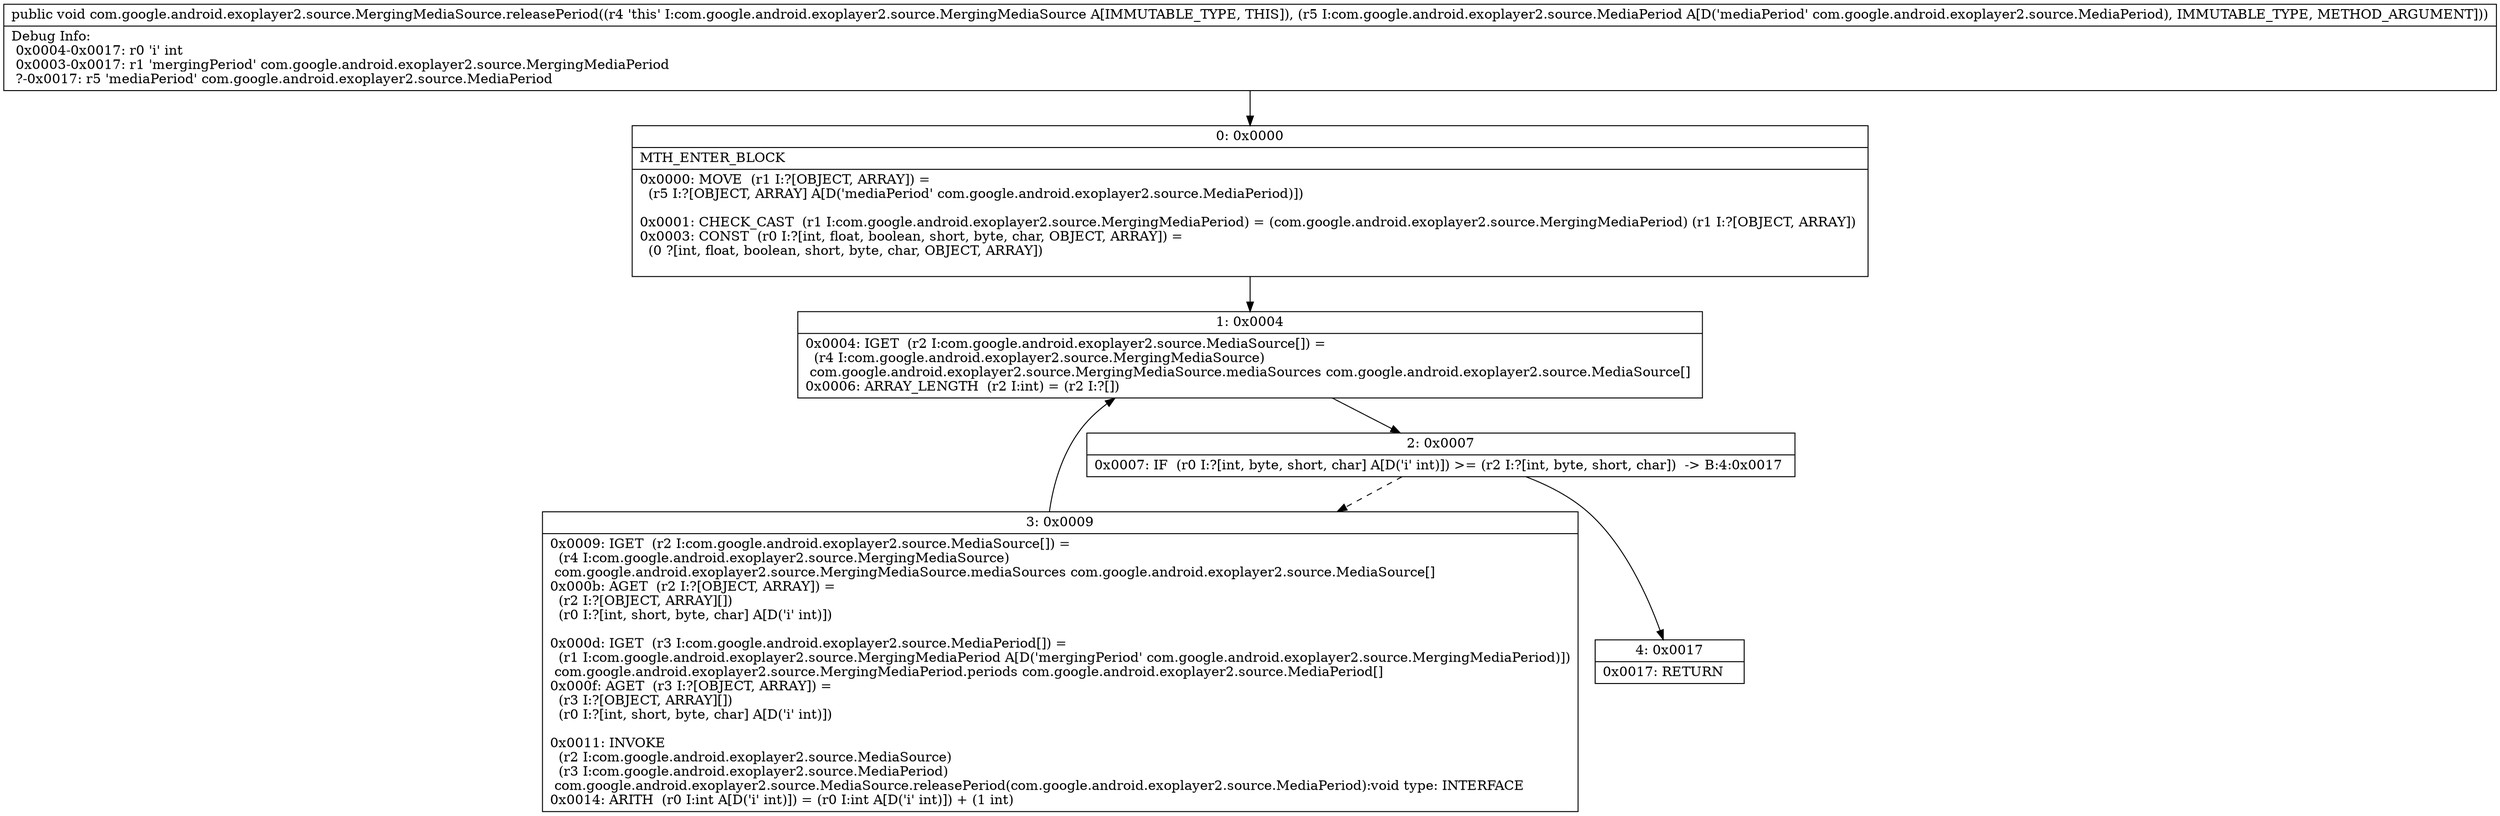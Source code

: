 digraph "CFG forcom.google.android.exoplayer2.source.MergingMediaSource.releasePeriod(Lcom\/google\/android\/exoplayer2\/source\/MediaPeriod;)V" {
Node_0 [shape=record,label="{0\:\ 0x0000|MTH_ENTER_BLOCK\l|0x0000: MOVE  (r1 I:?[OBJECT, ARRAY]) = \l  (r5 I:?[OBJECT, ARRAY] A[D('mediaPeriod' com.google.android.exoplayer2.source.MediaPeriod)])\l \l0x0001: CHECK_CAST  (r1 I:com.google.android.exoplayer2.source.MergingMediaPeriod) = (com.google.android.exoplayer2.source.MergingMediaPeriod) (r1 I:?[OBJECT, ARRAY]) \l0x0003: CONST  (r0 I:?[int, float, boolean, short, byte, char, OBJECT, ARRAY]) = \l  (0 ?[int, float, boolean, short, byte, char, OBJECT, ARRAY])\l \l}"];
Node_1 [shape=record,label="{1\:\ 0x0004|0x0004: IGET  (r2 I:com.google.android.exoplayer2.source.MediaSource[]) = \l  (r4 I:com.google.android.exoplayer2.source.MergingMediaSource)\l com.google.android.exoplayer2.source.MergingMediaSource.mediaSources com.google.android.exoplayer2.source.MediaSource[] \l0x0006: ARRAY_LENGTH  (r2 I:int) = (r2 I:?[]) \l}"];
Node_2 [shape=record,label="{2\:\ 0x0007|0x0007: IF  (r0 I:?[int, byte, short, char] A[D('i' int)]) \>= (r2 I:?[int, byte, short, char])  \-\> B:4:0x0017 \l}"];
Node_3 [shape=record,label="{3\:\ 0x0009|0x0009: IGET  (r2 I:com.google.android.exoplayer2.source.MediaSource[]) = \l  (r4 I:com.google.android.exoplayer2.source.MergingMediaSource)\l com.google.android.exoplayer2.source.MergingMediaSource.mediaSources com.google.android.exoplayer2.source.MediaSource[] \l0x000b: AGET  (r2 I:?[OBJECT, ARRAY]) = \l  (r2 I:?[OBJECT, ARRAY][])\l  (r0 I:?[int, short, byte, char] A[D('i' int)])\l \l0x000d: IGET  (r3 I:com.google.android.exoplayer2.source.MediaPeriod[]) = \l  (r1 I:com.google.android.exoplayer2.source.MergingMediaPeriod A[D('mergingPeriod' com.google.android.exoplayer2.source.MergingMediaPeriod)])\l com.google.android.exoplayer2.source.MergingMediaPeriod.periods com.google.android.exoplayer2.source.MediaPeriod[] \l0x000f: AGET  (r3 I:?[OBJECT, ARRAY]) = \l  (r3 I:?[OBJECT, ARRAY][])\l  (r0 I:?[int, short, byte, char] A[D('i' int)])\l \l0x0011: INVOKE  \l  (r2 I:com.google.android.exoplayer2.source.MediaSource)\l  (r3 I:com.google.android.exoplayer2.source.MediaPeriod)\l com.google.android.exoplayer2.source.MediaSource.releasePeriod(com.google.android.exoplayer2.source.MediaPeriod):void type: INTERFACE \l0x0014: ARITH  (r0 I:int A[D('i' int)]) = (r0 I:int A[D('i' int)]) + (1 int) \l}"];
Node_4 [shape=record,label="{4\:\ 0x0017|0x0017: RETURN   \l}"];
MethodNode[shape=record,label="{public void com.google.android.exoplayer2.source.MergingMediaSource.releasePeriod((r4 'this' I:com.google.android.exoplayer2.source.MergingMediaSource A[IMMUTABLE_TYPE, THIS]), (r5 I:com.google.android.exoplayer2.source.MediaPeriod A[D('mediaPeriod' com.google.android.exoplayer2.source.MediaPeriod), IMMUTABLE_TYPE, METHOD_ARGUMENT]))  | Debug Info:\l  0x0004\-0x0017: r0 'i' int\l  0x0003\-0x0017: r1 'mergingPeriod' com.google.android.exoplayer2.source.MergingMediaPeriod\l  ?\-0x0017: r5 'mediaPeriod' com.google.android.exoplayer2.source.MediaPeriod\l}"];
MethodNode -> Node_0;
Node_0 -> Node_1;
Node_1 -> Node_2;
Node_2 -> Node_3[style=dashed];
Node_2 -> Node_4;
Node_3 -> Node_1;
}

